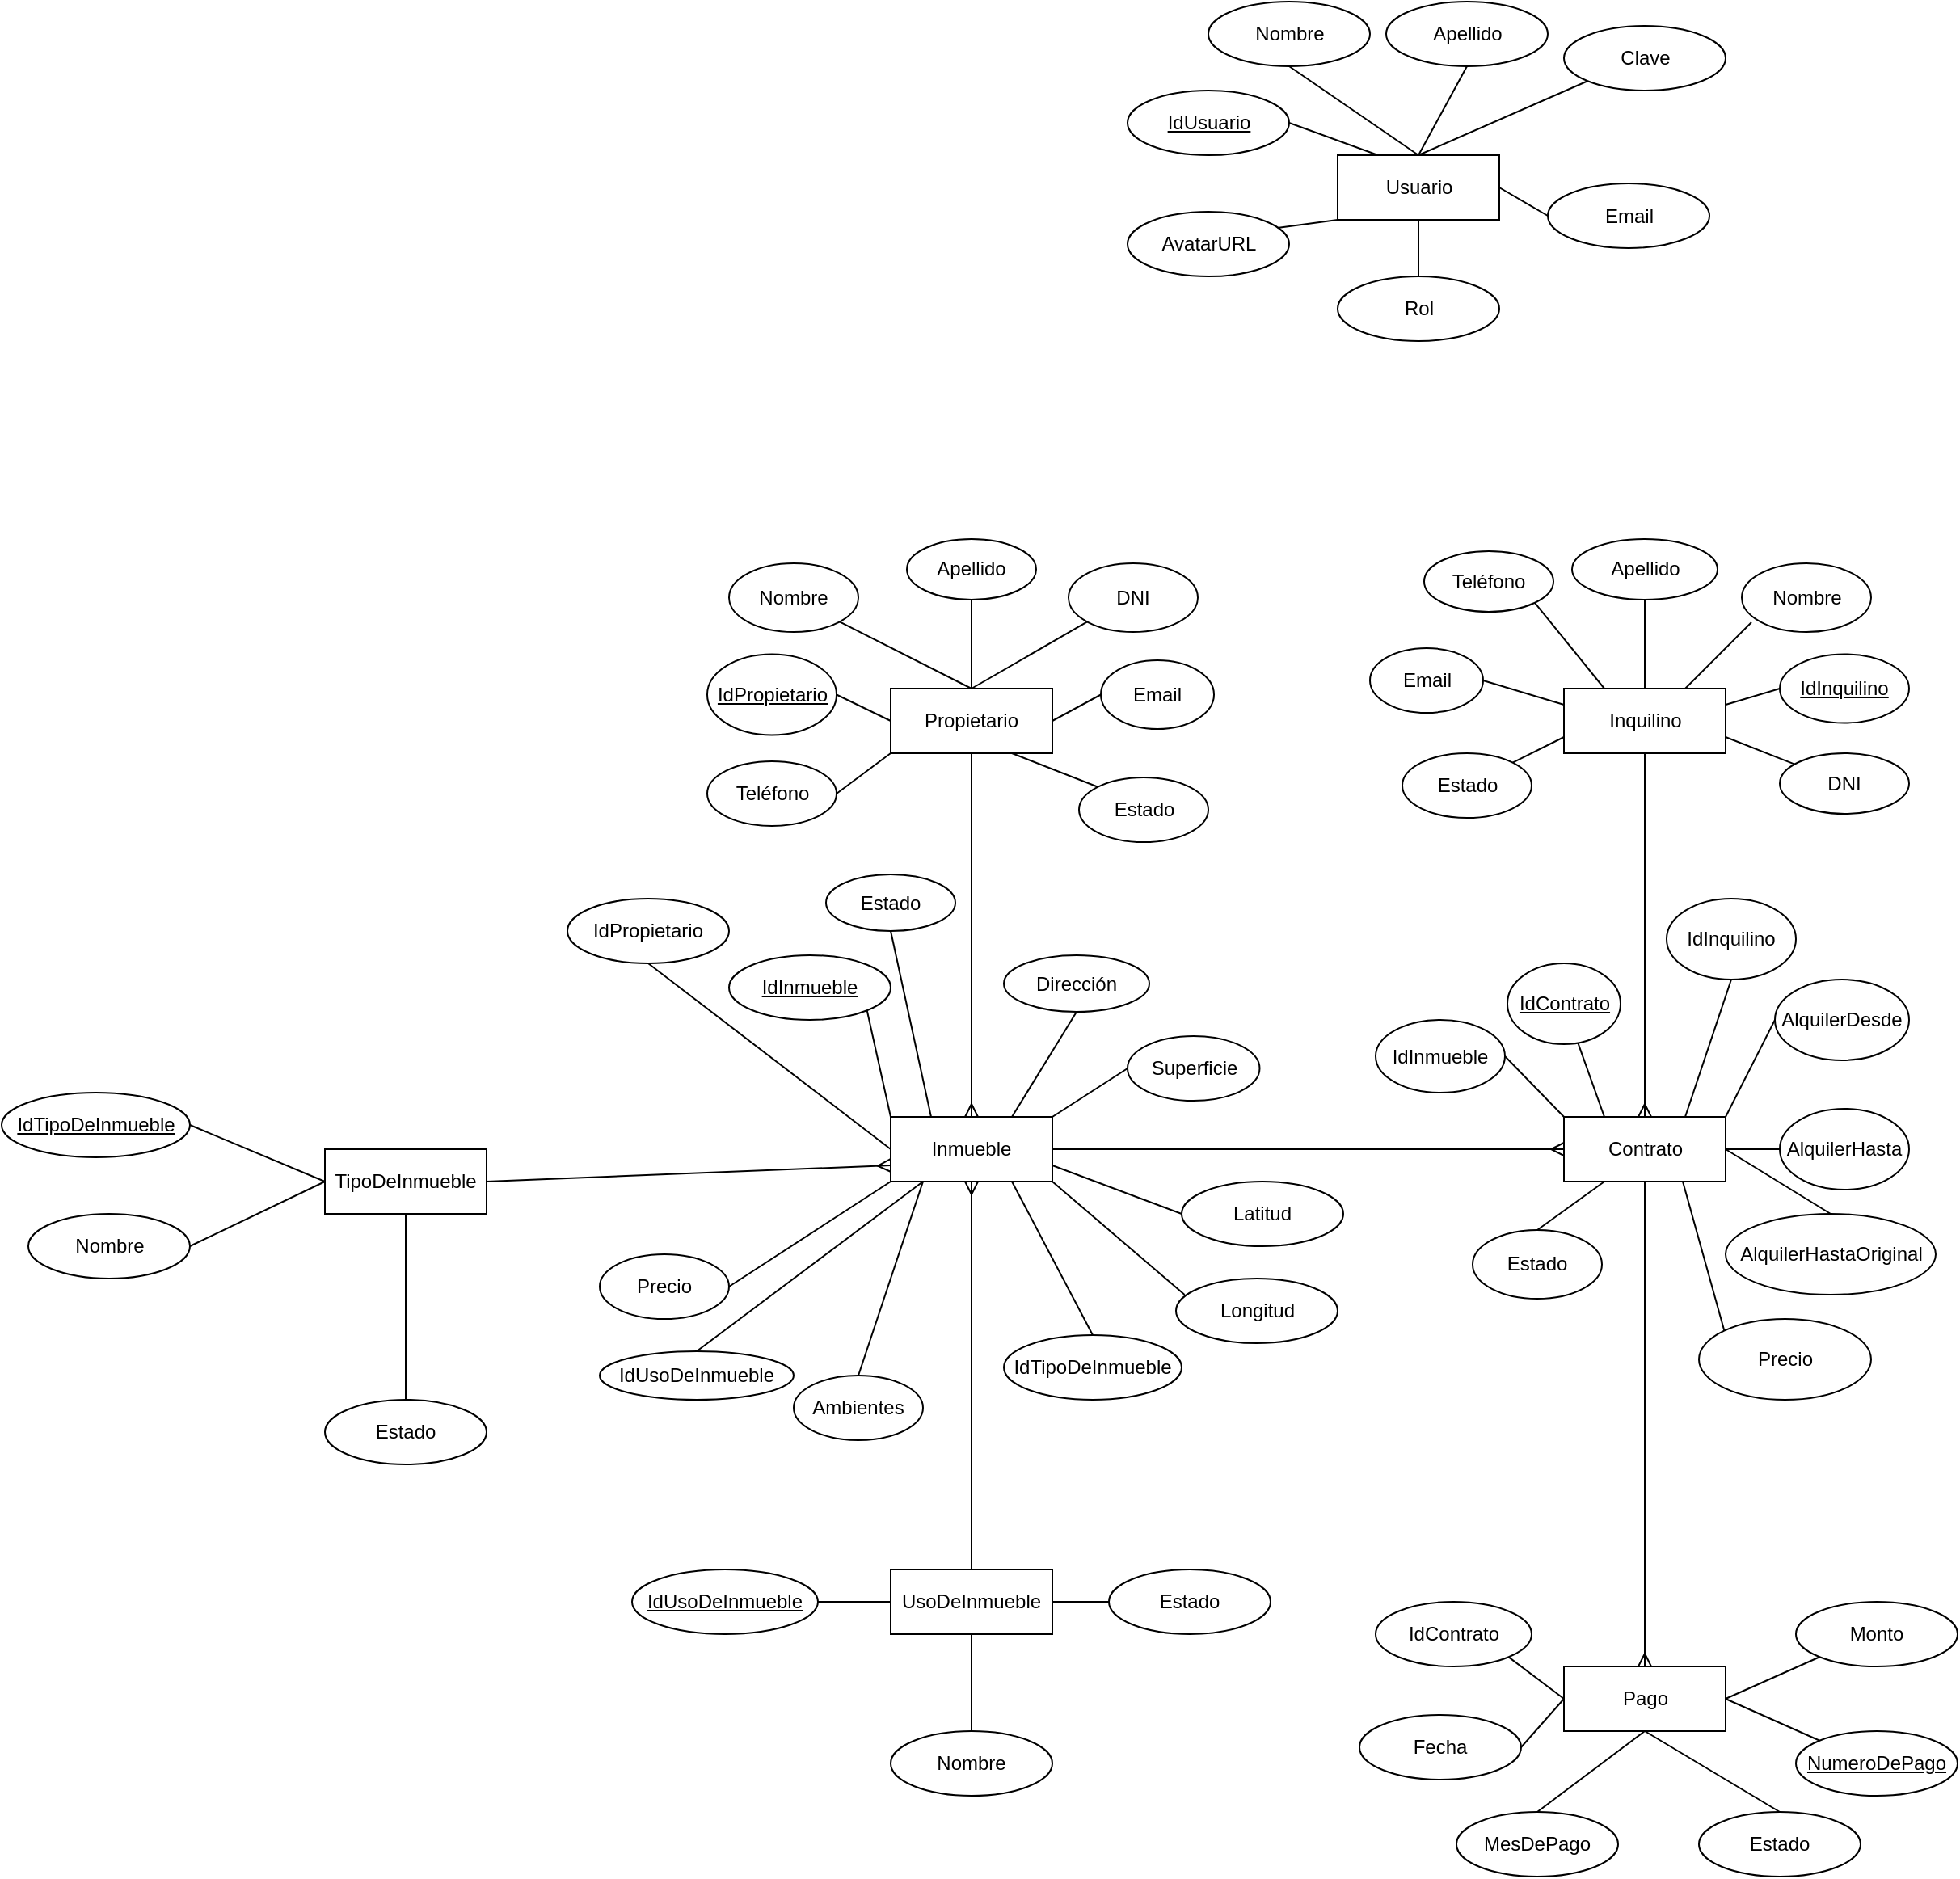 <mxfile version="24.2.5" type="device">
  <diagram id="YgVnMSaVj-Hb22OA9f_Y" name="Página-1">
    <mxGraphModel dx="1444" dy="674" grid="1" gridSize="10" guides="1" tooltips="1" connect="1" arrows="1" fold="1" page="1" pageScale="1" pageWidth="827" pageHeight="1169" math="0" shadow="0">
      <root>
        <mxCell id="0" />
        <mxCell id="1" parent="0" />
        <mxCell id="69" style="edgeStyle=none;html=1;endArrow=ERmany;endFill=0;" parent="1" source="2" edge="1">
          <mxGeometry relative="1" as="geometry">
            <mxPoint x="200" y="690" as="targetPoint" />
          </mxGeometry>
        </mxCell>
        <mxCell id="2" value="Propietario" style="whiteSpace=wrap;html=1;align=center;" parent="1" vertex="1">
          <mxGeometry x="150" y="425" width="100" height="40" as="geometry" />
        </mxCell>
        <mxCell id="4" value="Nombre" style="ellipse;whiteSpace=wrap;html=1;align=center;fontStyle=0;" parent="1" vertex="1">
          <mxGeometry x="50" y="347.5" width="80" height="42.5" as="geometry" />
        </mxCell>
        <mxCell id="5" value="Apellido" style="ellipse;whiteSpace=wrap;html=1;align=center;fontStyle=0;" parent="1" vertex="1">
          <mxGeometry x="160" y="332.5" width="80" height="37.5" as="geometry" />
        </mxCell>
        <mxCell id="7" value="Teléfono" style="ellipse;whiteSpace=wrap;html=1;align=center;fontStyle=0;" parent="1" vertex="1">
          <mxGeometry x="36.5" y="470" width="80" height="40" as="geometry" />
        </mxCell>
        <mxCell id="8" value="DNI" style="ellipse;whiteSpace=wrap;html=1;align=center;fontStyle=0;" parent="1" vertex="1">
          <mxGeometry x="260" y="347.5" width="80" height="42.5" as="geometry" />
        </mxCell>
        <mxCell id="9" value="IdPropietario" style="ellipse;whiteSpace=wrap;html=1;align=center;fontStyle=4;" parent="1" vertex="1">
          <mxGeometry x="36.5" y="403.75" width="80" height="50" as="geometry" />
        </mxCell>
        <mxCell id="11" value="" style="endArrow=none;html=1;rounded=0;exitX=0.5;exitY=0;exitDx=0;exitDy=0;entryX=0.5;entryY=1;entryDx=0;entryDy=0;" parent="1" source="2" target="5" edge="1">
          <mxGeometry relative="1" as="geometry">
            <mxPoint x="330" y="350" as="sourcePoint" />
            <mxPoint x="490" y="350" as="targetPoint" />
          </mxGeometry>
        </mxCell>
        <mxCell id="12" value="" style="endArrow=none;html=1;rounded=0;entryX=1;entryY=1;entryDx=0;entryDy=0;exitX=0.5;exitY=0;exitDx=0;exitDy=0;" parent="1" source="2" target="4" edge="1">
          <mxGeometry relative="1" as="geometry">
            <mxPoint x="190" y="420" as="sourcePoint" />
            <mxPoint x="240" y="380" as="targetPoint" />
          </mxGeometry>
        </mxCell>
        <mxCell id="13" value="" style="endArrow=none;html=1;rounded=0;exitX=0;exitY=0.5;exitDx=0;exitDy=0;entryX=1;entryY=0.5;entryDx=0;entryDy=0;" parent="1" source="2" target="9" edge="1">
          <mxGeometry relative="1" as="geometry">
            <mxPoint x="220" y="445" as="sourcePoint" />
            <mxPoint x="250" y="390" as="targetPoint" />
          </mxGeometry>
        </mxCell>
        <mxCell id="14" value="" style="endArrow=none;html=1;rounded=0;exitX=0;exitY=1;exitDx=0;exitDy=0;entryX=1;entryY=0.5;entryDx=0;entryDy=0;" parent="1" source="2" target="7" edge="1">
          <mxGeometry relative="1" as="geometry">
            <mxPoint x="230" y="455" as="sourcePoint" />
            <mxPoint x="260" y="400" as="targetPoint" />
          </mxGeometry>
        </mxCell>
        <mxCell id="15" value="" style="endArrow=none;html=1;rounded=0;exitX=1;exitY=0.5;exitDx=0;exitDy=0;entryX=0;entryY=0.5;entryDx=0;entryDy=0;" parent="1" source="2" target="52" edge="1">
          <mxGeometry relative="1" as="geometry">
            <mxPoint x="240" y="465" as="sourcePoint" />
            <mxPoint x="270" y="410" as="targetPoint" />
          </mxGeometry>
        </mxCell>
        <mxCell id="16" value="Inquilino" style="whiteSpace=wrap;html=1;align=center;" parent="1" vertex="1">
          <mxGeometry x="566.5" y="425" width="100" height="40" as="geometry" />
        </mxCell>
        <mxCell id="17" value="Nombre" style="ellipse;whiteSpace=wrap;html=1;align=center;fontStyle=0;" parent="1" vertex="1">
          <mxGeometry x="676.5" y="347.5" width="80" height="42.5" as="geometry" />
        </mxCell>
        <mxCell id="18" value="Apellido" style="ellipse;whiteSpace=wrap;html=1;align=center;fontStyle=0;" parent="1" vertex="1">
          <mxGeometry x="571.5" y="332.5" width="90" height="37.5" as="geometry" />
        </mxCell>
        <mxCell id="19" value="Teléfono" style="ellipse;whiteSpace=wrap;html=1;align=center;fontStyle=0;" parent="1" vertex="1">
          <mxGeometry x="480" y="340" width="80" height="37.5" as="geometry" />
        </mxCell>
        <mxCell id="20" value="DNI" style="ellipse;whiteSpace=wrap;html=1;align=center;fontStyle=0;" parent="1" vertex="1">
          <mxGeometry x="700" y="465" width="80" height="37.5" as="geometry" />
        </mxCell>
        <mxCell id="21" value="IdInquilino" style="ellipse;whiteSpace=wrap;html=1;align=center;fontStyle=4;" parent="1" vertex="1">
          <mxGeometry x="700" y="403.75" width="80" height="42.5" as="geometry" />
        </mxCell>
        <mxCell id="22" value="" style="endArrow=none;html=1;rounded=0;exitX=0.5;exitY=0;exitDx=0;exitDy=0;entryX=0.5;entryY=1;entryDx=0;entryDy=0;" parent="1" source="16" target="18" edge="1">
          <mxGeometry relative="1" as="geometry">
            <mxPoint x="720" y="352.5" as="sourcePoint" />
            <mxPoint x="880" y="352.5" as="targetPoint" />
          </mxGeometry>
        </mxCell>
        <mxCell id="23" value="" style="endArrow=none;html=1;rounded=0;entryX=0.075;entryY=0.859;entryDx=0;entryDy=0;exitX=0.75;exitY=0;exitDx=0;exitDy=0;entryPerimeter=0;" parent="1" source="16" target="17" edge="1">
          <mxGeometry relative="1" as="geometry">
            <mxPoint x="580" y="422.5" as="sourcePoint" />
            <mxPoint x="630" y="382.5" as="targetPoint" />
          </mxGeometry>
        </mxCell>
        <mxCell id="24" value="" style="endArrow=none;html=1;rounded=0;exitX=1;exitY=0.25;exitDx=0;exitDy=0;entryX=0;entryY=0.5;entryDx=0;entryDy=0;" parent="1" source="16" target="21" edge="1">
          <mxGeometry relative="1" as="geometry">
            <mxPoint x="610" y="447.5" as="sourcePoint" />
            <mxPoint x="640" y="392.5" as="targetPoint" />
          </mxGeometry>
        </mxCell>
        <mxCell id="25" value="" style="endArrow=none;html=1;rounded=0;exitX=0.25;exitY=0;exitDx=0;exitDy=0;entryX=1;entryY=1;entryDx=0;entryDy=0;" parent="1" source="16" target="19" edge="1">
          <mxGeometry relative="1" as="geometry">
            <mxPoint x="620" y="457.5" as="sourcePoint" />
            <mxPoint x="650" y="402.5" as="targetPoint" />
          </mxGeometry>
        </mxCell>
        <mxCell id="26" value="" style="endArrow=none;html=1;rounded=0;exitX=1;exitY=0.75;exitDx=0;exitDy=0;" parent="1" source="16" target="20" edge="1">
          <mxGeometry relative="1" as="geometry">
            <mxPoint x="630" y="467.5" as="sourcePoint" />
            <mxPoint x="660" y="412.5" as="targetPoint" />
          </mxGeometry>
        </mxCell>
        <mxCell id="27" value="Inmueble" style="whiteSpace=wrap;html=1;align=center;" parent="1" vertex="1">
          <mxGeometry x="150" y="690" width="100" height="40" as="geometry" />
        </mxCell>
        <mxCell id="28" value="IdPropietario" style="ellipse;whiteSpace=wrap;html=1;align=center;" parent="1" vertex="1">
          <mxGeometry x="-50" y="555" width="100" height="40" as="geometry" />
        </mxCell>
        <mxCell id="29" value="IdInmueble" style="ellipse;whiteSpace=wrap;html=1;align=center;fontStyle=4;" parent="1" vertex="1">
          <mxGeometry x="50" y="590" width="100" height="40" as="geometry" />
        </mxCell>
        <mxCell id="30" value="Precio" style="ellipse;whiteSpace=wrap;html=1;align=center;" parent="1" vertex="1">
          <mxGeometry x="-30" y="775" width="80" height="40" as="geometry" />
        </mxCell>
        <mxCell id="31" value="IdUsoDeInmueble" style="ellipse;whiteSpace=wrap;html=1;align=center;" parent="1" vertex="1">
          <mxGeometry x="-30" y="835" width="120" height="30" as="geometry" />
        </mxCell>
        <mxCell id="32" value="IdTipoDeInmueble" style="ellipse;whiteSpace=wrap;html=1;align=center;" parent="1" vertex="1">
          <mxGeometry x="220" y="825" width="110" height="40" as="geometry" />
        </mxCell>
        <mxCell id="33" value="Ambientes" style="ellipse;whiteSpace=wrap;html=1;align=center;" parent="1" vertex="1">
          <mxGeometry x="90" y="850" width="80" height="40" as="geometry" />
        </mxCell>
        <mxCell id="34" value="Longitud" style="ellipse;whiteSpace=wrap;html=1;align=center;" parent="1" vertex="1">
          <mxGeometry x="326.5" y="790" width="100" height="40" as="geometry" />
        </mxCell>
        <mxCell id="35" value="Dirección" style="ellipse;whiteSpace=wrap;html=1;align=center;" parent="1" vertex="1">
          <mxGeometry x="220" y="590" width="90" height="35" as="geometry" />
        </mxCell>
        <mxCell id="36" value="Latitud" style="ellipse;whiteSpace=wrap;html=1;align=center;" parent="1" vertex="1">
          <mxGeometry x="330" y="730" width="100" height="40" as="geometry" />
        </mxCell>
        <mxCell id="37" value="Estado" style="ellipse;whiteSpace=wrap;html=1;align=center;" parent="1" vertex="1">
          <mxGeometry x="110" y="540" width="80" height="35" as="geometry" />
        </mxCell>
        <mxCell id="40" value="" style="endArrow=none;html=1;rounded=0;exitX=0.5;exitY=1;exitDx=0;exitDy=0;entryX=0.25;entryY=0;entryDx=0;entryDy=0;" parent="1" source="37" target="27" edge="1">
          <mxGeometry relative="1" as="geometry">
            <mxPoint x="280" y="780" as="sourcePoint" />
            <mxPoint x="170" y="670" as="targetPoint" />
          </mxGeometry>
        </mxCell>
        <mxCell id="41" value="" style="endArrow=none;html=1;rounded=0;exitX=1;exitY=0.75;exitDx=0;exitDy=0;entryX=0;entryY=0.5;entryDx=0;entryDy=0;" parent="1" source="27" target="36" edge="1">
          <mxGeometry relative="1" as="geometry">
            <mxPoint x="210" y="840.0" as="sourcePoint" />
            <mxPoint x="210" y="740" as="targetPoint" />
          </mxGeometry>
        </mxCell>
        <mxCell id="42" value="" style="endArrow=none;html=1;rounded=0;exitX=0.5;exitY=0;exitDx=0;exitDy=0;entryX=0.75;entryY=1;entryDx=0;entryDy=0;" parent="1" source="32" target="27" edge="1">
          <mxGeometry relative="1" as="geometry">
            <mxPoint x="220" y="850.0" as="sourcePoint" />
            <mxPoint x="220" y="750" as="targetPoint" />
          </mxGeometry>
        </mxCell>
        <mxCell id="43" value="" style="endArrow=none;html=1;rounded=0;exitX=0.053;exitY=0.251;exitDx=0;exitDy=0;entryX=1;entryY=1;entryDx=0;entryDy=0;exitPerimeter=0;" parent="1" source="34" target="27" edge="1">
          <mxGeometry relative="1" as="geometry">
            <mxPoint x="230" y="860.0" as="sourcePoint" />
            <mxPoint x="230" y="760" as="targetPoint" />
          </mxGeometry>
        </mxCell>
        <mxCell id="44" value="" style="endArrow=none;html=1;rounded=0;exitX=0.5;exitY=0;exitDx=0;exitDy=0;entryX=0.2;entryY=1;entryDx=0;entryDy=0;entryPerimeter=0;" parent="1" source="33" target="27" edge="1">
          <mxGeometry relative="1" as="geometry">
            <mxPoint x="420" y="975.0" as="sourcePoint" />
            <mxPoint x="355" y="835" as="targetPoint" />
          </mxGeometry>
        </mxCell>
        <mxCell id="45" value="" style="endArrow=none;html=1;rounded=0;exitX=0.5;exitY=0;exitDx=0;exitDy=0;entryX=0.2;entryY=1;entryDx=0;entryDy=0;entryPerimeter=0;" parent="1" source="31" target="27" edge="1">
          <mxGeometry relative="1" as="geometry">
            <mxPoint x="430" y="985.0" as="sourcePoint" />
            <mxPoint x="330" y="835" as="targetPoint" />
          </mxGeometry>
        </mxCell>
        <mxCell id="46" value="" style="endArrow=none;html=1;rounded=0;exitX=1;exitY=0.5;exitDx=0;exitDy=0;entryX=0;entryY=1;entryDx=0;entryDy=0;" parent="1" source="30" target="27" edge="1">
          <mxGeometry relative="1" as="geometry">
            <mxPoint x="260" y="890.0" as="sourcePoint" />
            <mxPoint x="260" y="790" as="targetPoint" />
          </mxGeometry>
        </mxCell>
        <mxCell id="47" value="" style="endArrow=none;html=1;rounded=0;exitX=0;exitY=0.5;exitDx=0;exitDy=0;entryX=0.5;entryY=1;entryDx=0;entryDy=0;" parent="1" source="27" target="28" edge="1">
          <mxGeometry relative="1" as="geometry">
            <mxPoint x="270" y="900.0" as="sourcePoint" />
            <mxPoint x="270" y="800" as="targetPoint" />
          </mxGeometry>
        </mxCell>
        <mxCell id="48" value="" style="endArrow=none;html=1;rounded=0;exitX=0;exitY=0;exitDx=0;exitDy=0;entryX=1;entryY=1;entryDx=0;entryDy=0;" parent="1" source="27" target="29" edge="1">
          <mxGeometry relative="1" as="geometry">
            <mxPoint x="160" y="720" as="sourcePoint" />
            <mxPoint x="110.0" y="700" as="targetPoint" />
          </mxGeometry>
        </mxCell>
        <mxCell id="49" value="" style="endArrow=none;html=1;rounded=0;entryX=0.5;entryY=1;entryDx=0;entryDy=0;exitX=0.75;exitY=0;exitDx=0;exitDy=0;" parent="1" source="27" target="35" edge="1">
          <mxGeometry relative="1" as="geometry">
            <mxPoint x="200" y="690" as="sourcePoint" />
            <mxPoint x="110.0" y="630" as="targetPoint" />
          </mxGeometry>
        </mxCell>
        <mxCell id="51" value="Email" style="ellipse;whiteSpace=wrap;html=1;align=center;fontStyle=0;" parent="1" vertex="1">
          <mxGeometry x="446.5" y="400" width="70" height="40" as="geometry" />
        </mxCell>
        <mxCell id="52" value="Email" style="ellipse;whiteSpace=wrap;html=1;align=center;fontStyle=0;" parent="1" vertex="1">
          <mxGeometry x="280" y="407.5" width="70" height="42.5" as="geometry" />
        </mxCell>
        <mxCell id="53" value="" style="endArrow=none;html=1;rounded=0;exitX=0.5;exitY=0;exitDx=0;exitDy=0;entryX=0;entryY=1;entryDx=0;entryDy=0;" parent="1" source="2" target="8" edge="1">
          <mxGeometry relative="1" as="geometry">
            <mxPoint x="260" y="435" as="sourcePoint" />
            <mxPoint x="324.577" y="392.222" as="targetPoint" />
          </mxGeometry>
        </mxCell>
        <mxCell id="54" value="" style="endArrow=none;html=1;rounded=0;exitX=1;exitY=0.5;exitDx=0;exitDy=0;entryX=0;entryY=0.25;entryDx=0;entryDy=0;" parent="1" source="51" target="16" edge="1">
          <mxGeometry relative="1" as="geometry">
            <mxPoint x="270" y="445" as="sourcePoint" />
            <mxPoint x="334.577" y="402.222" as="targetPoint" />
          </mxGeometry>
        </mxCell>
        <mxCell id="55" value="Contrato" style="whiteSpace=wrap;html=1;align=center;" parent="1" vertex="1">
          <mxGeometry x="566.5" y="690" width="100" height="40" as="geometry" />
        </mxCell>
        <mxCell id="56" value="IdInquilino" style="ellipse;whiteSpace=wrap;html=1;align=center;fontStyle=0;" parent="1" vertex="1">
          <mxGeometry x="630" y="555" width="80" height="50" as="geometry" />
        </mxCell>
        <mxCell id="57" value="AlquilerDesde" style="ellipse;whiteSpace=wrap;html=1;align=center;fontStyle=0;" parent="1" vertex="1">
          <mxGeometry x="697" y="605" width="83" height="50" as="geometry" />
        </mxCell>
        <mxCell id="58" value="IdInmueble" style="ellipse;whiteSpace=wrap;html=1;align=center;fontStyle=0;" parent="1" vertex="1">
          <mxGeometry x="450" y="630" width="80" height="45" as="geometry" />
        </mxCell>
        <mxCell id="60" value="IdContrato" style="ellipse;whiteSpace=wrap;html=1;align=center;fontStyle=4;" parent="1" vertex="1">
          <mxGeometry x="531.5" y="595" width="70" height="50" as="geometry" />
        </mxCell>
        <mxCell id="61" value="" style="endArrow=none;html=1;rounded=0;exitX=1;exitY=0;exitDx=0;exitDy=0;entryX=0;entryY=0.5;entryDx=0;entryDy=0;" parent="1" source="55" target="57" edge="1">
          <mxGeometry relative="1" as="geometry">
            <mxPoint x="760" y="645" as="sourcePoint" />
            <mxPoint x="920" y="645" as="targetPoint" />
          </mxGeometry>
        </mxCell>
        <mxCell id="62" value="" style="endArrow=none;html=1;rounded=0;entryX=0.5;entryY=1;entryDx=0;entryDy=0;exitX=0.75;exitY=0;exitDx=0;exitDy=0;" parent="1" source="55" target="56" edge="1">
          <mxGeometry relative="1" as="geometry">
            <mxPoint x="620" y="715" as="sourcePoint" />
            <mxPoint x="670" y="675" as="targetPoint" />
          </mxGeometry>
        </mxCell>
        <mxCell id="63" value="" style="endArrow=none;html=1;rounded=0;exitX=0.25;exitY=0;exitDx=0;exitDy=0;" parent="1" source="55" target="60" edge="1">
          <mxGeometry relative="1" as="geometry">
            <mxPoint x="650" y="740" as="sourcePoint" />
            <mxPoint x="680" y="685" as="targetPoint" />
          </mxGeometry>
        </mxCell>
        <mxCell id="64" value="" style="endArrow=none;html=1;rounded=0;exitX=0;exitY=0;exitDx=0;exitDy=0;entryX=1;entryY=0.5;entryDx=0;entryDy=0;" parent="1" source="55" target="58" edge="1">
          <mxGeometry relative="1" as="geometry">
            <mxPoint x="660" y="750" as="sourcePoint" />
            <mxPoint x="530" y="680" as="targetPoint" />
          </mxGeometry>
        </mxCell>
        <mxCell id="65" value="" style="endArrow=none;html=1;rounded=0;exitX=1;exitY=0.5;exitDx=0;exitDy=0;entryX=0;entryY=0.5;entryDx=0;entryDy=0;" parent="1" source="55" target="66" edge="1">
          <mxGeometry relative="1" as="geometry">
            <mxPoint x="670" y="760" as="sourcePoint" />
            <mxPoint x="700" y="705" as="targetPoint" />
          </mxGeometry>
        </mxCell>
        <mxCell id="66" value="AlquilerHasta" style="ellipse;whiteSpace=wrap;html=1;align=center;fontStyle=0;" parent="1" vertex="1">
          <mxGeometry x="700" y="685" width="80" height="50" as="geometry" />
        </mxCell>
        <mxCell id="70" style="edgeStyle=none;html=1;endArrow=ERmany;endFill=0;exitX=1;exitY=0.5;exitDx=0;exitDy=0;entryX=0;entryY=0.5;entryDx=0;entryDy=0;" parent="1" source="27" target="55" edge="1">
          <mxGeometry relative="1" as="geometry">
            <mxPoint x="210" y="700" as="targetPoint" />
            <mxPoint x="210" y="475" as="sourcePoint" />
          </mxGeometry>
        </mxCell>
        <mxCell id="71" style="edgeStyle=none;html=1;endArrow=ERmany;endFill=0;exitX=0.5;exitY=1;exitDx=0;exitDy=0;" parent="1" source="16" target="55" edge="1">
          <mxGeometry relative="1" as="geometry">
            <mxPoint x="560" y="750" as="targetPoint" />
            <mxPoint x="260" y="720" as="sourcePoint" />
          </mxGeometry>
        </mxCell>
        <mxCell id="72" value="Pago" style="whiteSpace=wrap;html=1;align=center;" parent="1" vertex="1">
          <mxGeometry x="566.5" y="1030" width="100" height="40" as="geometry" />
        </mxCell>
        <mxCell id="73" value="Fecha" style="ellipse;whiteSpace=wrap;html=1;align=center;fontStyle=0;" parent="1" vertex="1">
          <mxGeometry x="440" y="1060" width="100" height="40" as="geometry" />
        </mxCell>
        <mxCell id="75" value="IdContrato" style="ellipse;whiteSpace=wrap;html=1;align=center;fontStyle=0;" parent="1" vertex="1">
          <mxGeometry x="450" y="990" width="96.5" height="40" as="geometry" />
        </mxCell>
        <mxCell id="76" value="Monto" style="ellipse;whiteSpace=wrap;html=1;align=center;fontStyle=0;" parent="1" vertex="1">
          <mxGeometry x="710" y="990" width="100" height="40" as="geometry" />
        </mxCell>
        <mxCell id="79" value="" style="endArrow=none;html=1;rounded=0;entryX=1;entryY=0.5;entryDx=0;entryDy=0;exitX=0;exitY=0.5;exitDx=0;exitDy=0;" parent="1" source="72" target="73" edge="1">
          <mxGeometry relative="1" as="geometry">
            <mxPoint x="580" y="1065" as="sourcePoint" />
            <mxPoint x="696.5" y="990" as="targetPoint" />
          </mxGeometry>
        </mxCell>
        <mxCell id="81" value="" style="endArrow=none;html=1;rounded=0;exitX=0;exitY=0.5;exitDx=0;exitDy=0;entryX=1;entryY=1;entryDx=0;entryDy=0;" parent="1" source="72" target="75" edge="1">
          <mxGeometry relative="1" as="geometry">
            <mxPoint x="686.5" y="1065" as="sourcePoint" />
            <mxPoint x="716.5" y="1010" as="targetPoint" />
          </mxGeometry>
        </mxCell>
        <mxCell id="82" value="" style="endArrow=none;html=1;rounded=0;exitX=1;exitY=0.5;exitDx=0;exitDy=0;entryX=0;entryY=0;entryDx=0;entryDy=0;" parent="1" source="72" target="83" edge="1">
          <mxGeometry relative="1" as="geometry">
            <mxPoint x="696.5" y="1075" as="sourcePoint" />
            <mxPoint x="726.5" y="1020" as="targetPoint" />
          </mxGeometry>
        </mxCell>
        <mxCell id="83" value="&lt;u&gt;NumeroDePago&lt;/u&gt;" style="ellipse;whiteSpace=wrap;html=1;align=center;fontStyle=0;" parent="1" vertex="1">
          <mxGeometry x="710" y="1070" width="100" height="40" as="geometry" />
        </mxCell>
        <mxCell id="84" value="" style="endArrow=none;html=1;rounded=0;exitX=1;exitY=0.5;exitDx=0;exitDy=0;entryX=0;entryY=1;entryDx=0;entryDy=0;" parent="1" source="72" target="76" edge="1">
          <mxGeometry relative="1" as="geometry">
            <mxPoint x="716.5" y="1045" as="sourcePoint" />
            <mxPoint x="781.077" y="1002.222" as="targetPoint" />
          </mxGeometry>
        </mxCell>
        <mxCell id="87" value="Usuario" style="whiteSpace=wrap;html=1;align=center;" parent="1" vertex="1">
          <mxGeometry x="426.5" y="95" width="100" height="40" as="geometry" />
        </mxCell>
        <mxCell id="88" value="Nombre" style="ellipse;whiteSpace=wrap;html=1;align=center;fontStyle=0;" parent="1" vertex="1">
          <mxGeometry x="346.5" width="100" height="40" as="geometry" />
        </mxCell>
        <mxCell id="89" value="Apellido" style="ellipse;whiteSpace=wrap;html=1;align=center;fontStyle=0;" parent="1" vertex="1">
          <mxGeometry x="456.5" width="100" height="40" as="geometry" />
        </mxCell>
        <mxCell id="90" value="AvatarURL" style="ellipse;whiteSpace=wrap;html=1;align=center;fontStyle=0;" parent="1" vertex="1">
          <mxGeometry x="296.5" y="130" width="100" height="40" as="geometry" />
        </mxCell>
        <mxCell id="91" value="Clave" style="ellipse;whiteSpace=wrap;html=1;align=center;fontStyle=0;" parent="1" vertex="1">
          <mxGeometry x="566.5" y="15" width="100" height="40" as="geometry" />
        </mxCell>
        <mxCell id="92" value="IdUsuario" style="ellipse;whiteSpace=wrap;html=1;align=center;fontStyle=4;" parent="1" vertex="1">
          <mxGeometry x="296.5" y="55" width="100" height="40" as="geometry" />
        </mxCell>
        <mxCell id="93" value="" style="endArrow=none;html=1;rounded=0;exitX=0.5;exitY=0;exitDx=0;exitDy=0;entryX=0.5;entryY=1;entryDx=0;entryDy=0;" parent="1" source="87" target="89" edge="1">
          <mxGeometry relative="1" as="geometry">
            <mxPoint x="606.5" y="20" as="sourcePoint" />
            <mxPoint x="766.5" y="20" as="targetPoint" />
          </mxGeometry>
        </mxCell>
        <mxCell id="94" value="" style="endArrow=none;html=1;rounded=0;entryX=0.5;entryY=1;entryDx=0;entryDy=0;exitX=0.5;exitY=0;exitDx=0;exitDy=0;" parent="1" source="87" target="88" edge="1">
          <mxGeometry relative="1" as="geometry">
            <mxPoint x="466.5" y="90" as="sourcePoint" />
            <mxPoint x="516.5" y="50" as="targetPoint" />
          </mxGeometry>
        </mxCell>
        <mxCell id="95" value="" style="endArrow=none;html=1;rounded=0;exitX=0.25;exitY=0;exitDx=0;exitDy=0;entryX=1;entryY=0.5;entryDx=0;entryDy=0;" parent="1" source="87" target="92" edge="1">
          <mxGeometry relative="1" as="geometry">
            <mxPoint x="496.5" y="115" as="sourcePoint" />
            <mxPoint x="526.5" y="60" as="targetPoint" />
          </mxGeometry>
        </mxCell>
        <mxCell id="96" value="" style="endArrow=none;html=1;rounded=0;exitX=0;exitY=1;exitDx=0;exitDy=0;entryX=0.928;entryY=0.251;entryDx=0;entryDy=0;entryPerimeter=0;" parent="1" source="87" target="90" edge="1">
          <mxGeometry relative="1" as="geometry">
            <mxPoint x="506.5" y="125" as="sourcePoint" />
            <mxPoint x="536.5" y="70" as="targetPoint" />
          </mxGeometry>
        </mxCell>
        <mxCell id="97" value="" style="endArrow=none;html=1;rounded=0;exitX=1;exitY=0.5;exitDx=0;exitDy=0;entryX=0;entryY=0.5;entryDx=0;entryDy=0;" parent="1" source="87" target="98" edge="1">
          <mxGeometry relative="1" as="geometry">
            <mxPoint x="516.5" y="135" as="sourcePoint" />
            <mxPoint x="546.5" y="80" as="targetPoint" />
          </mxGeometry>
        </mxCell>
        <mxCell id="98" value="Email" style="ellipse;whiteSpace=wrap;html=1;align=center;fontStyle=0;" parent="1" vertex="1">
          <mxGeometry x="556.5" y="112.5" width="100" height="40" as="geometry" />
        </mxCell>
        <mxCell id="99" value="" style="endArrow=none;html=1;rounded=0;exitX=0.5;exitY=0;exitDx=0;exitDy=0;entryX=0;entryY=1;entryDx=0;entryDy=0;" parent="1" source="87" target="91" edge="1">
          <mxGeometry relative="1" as="geometry">
            <mxPoint x="536.5" y="105" as="sourcePoint" />
            <mxPoint x="601.077" y="62.222" as="targetPoint" />
          </mxGeometry>
        </mxCell>
        <mxCell id="100" value="Rol" style="ellipse;whiteSpace=wrap;html=1;align=center;fontStyle=0;" parent="1" vertex="1">
          <mxGeometry x="426.5" y="170" width="100" height="40" as="geometry" />
        </mxCell>
        <mxCell id="101" value="" style="endArrow=none;html=1;rounded=0;exitX=0.5;exitY=1;exitDx=0;exitDy=0;entryX=0.5;entryY=0;entryDx=0;entryDy=0;" parent="1" source="87" target="100" edge="1">
          <mxGeometry relative="1" as="geometry">
            <mxPoint x="436.5" y="145" as="sourcePoint" />
            <mxPoint x="399.3" y="150.04" as="targetPoint" />
          </mxGeometry>
        </mxCell>
        <mxCell id="102" style="edgeStyle=none;html=1;endArrow=ERmany;endFill=0;exitX=0.5;exitY=1;exitDx=0;exitDy=0;entryX=0.5;entryY=0;entryDx=0;entryDy=0;" parent="1" source="55" target="72" edge="1">
          <mxGeometry relative="1" as="geometry">
            <mxPoint x="560" y="750" as="targetPoint" />
            <mxPoint x="260" y="720" as="sourcePoint" />
          </mxGeometry>
        </mxCell>
        <mxCell id="FZohxdpGsM8b6kRhOget-102" value="" style="endArrow=none;html=1;rounded=0;exitX=1;exitY=0.5;exitDx=0;exitDy=0;entryX=0;entryY=0;entryDx=0;entryDy=0;" parent="1" target="FZohxdpGsM8b6kRhOget-103" edge="1">
          <mxGeometry relative="1" as="geometry">
            <mxPoint x="640" y="730" as="sourcePoint" />
            <mxPoint x="673" y="725" as="targetPoint" />
          </mxGeometry>
        </mxCell>
        <mxCell id="FZohxdpGsM8b6kRhOget-103" value="Precio" style="ellipse;whiteSpace=wrap;html=1;align=center;fontStyle=0;" parent="1" vertex="1">
          <mxGeometry x="650" y="815" width="106.5" height="50" as="geometry" />
        </mxCell>
        <mxCell id="FZohxdpGsM8b6kRhOget-104" value="" style="endArrow=none;html=1;rounded=0;exitX=0.75;exitY=1;exitDx=0;exitDy=0;entryX=0;entryY=0;entryDx=0;entryDy=0;" parent="1" source="2" target="FZohxdpGsM8b6kRhOget-105" edge="1">
          <mxGeometry relative="1" as="geometry">
            <mxPoint x="180" y="492.5" as="sourcePoint" />
            <mxPoint x="200" y="457.5" as="targetPoint" />
          </mxGeometry>
        </mxCell>
        <mxCell id="FZohxdpGsM8b6kRhOget-105" value="Estado" style="ellipse;whiteSpace=wrap;html=1;align=center;fontStyle=0;" parent="1" vertex="1">
          <mxGeometry x="266.5" y="480" width="80" height="40" as="geometry" />
        </mxCell>
        <mxCell id="FZohxdpGsM8b6kRhOget-106" value="" style="endArrow=none;html=1;rounded=0;exitX=0;exitY=0.75;exitDx=0;exitDy=0;entryX=1;entryY=0;entryDx=0;entryDy=0;" parent="1" source="16" target="FZohxdpGsM8b6kRhOget-107" edge="1">
          <mxGeometry relative="1" as="geometry">
            <mxPoint x="440" y="482.5" as="sourcePoint" />
            <mxPoint x="415" y="475" as="targetPoint" />
          </mxGeometry>
        </mxCell>
        <mxCell id="FZohxdpGsM8b6kRhOget-107" value="Estado" style="ellipse;whiteSpace=wrap;html=1;align=center;fontStyle=0;" parent="1" vertex="1">
          <mxGeometry x="466.5" y="465" width="80" height="40" as="geometry" />
        </mxCell>
        <mxCell id="FZohxdpGsM8b6kRhOget-108" value="" style="endArrow=none;html=1;rounded=0;exitX=0.25;exitY=1;exitDx=0;exitDy=0;entryX=0.5;entryY=0;entryDx=0;entryDy=0;" parent="1" source="55" target="FZohxdpGsM8b6kRhOget-109" edge="1">
          <mxGeometry relative="1" as="geometry">
            <mxPoint x="475" y="830" as="sourcePoint" />
            <mxPoint x="450" y="822.5" as="targetPoint" />
          </mxGeometry>
        </mxCell>
        <mxCell id="FZohxdpGsM8b6kRhOget-109" value="Estado" style="ellipse;whiteSpace=wrap;html=1;align=center;fontStyle=0;" parent="1" vertex="1">
          <mxGeometry x="510" y="760" width="80" height="42.5" as="geometry" />
        </mxCell>
        <mxCell id="FZohxdpGsM8b6kRhOget-111" value="TipoDeInmueble" style="whiteSpace=wrap;html=1;align=center;" parent="1" vertex="1">
          <mxGeometry x="-200" y="710" width="100" height="40" as="geometry" />
        </mxCell>
        <mxCell id="FZohxdpGsM8b6kRhOget-112" value="Nombre" style="ellipse;whiteSpace=wrap;html=1;align=center;fontStyle=0;" parent="1" vertex="1">
          <mxGeometry x="-383.5" y="750" width="100" height="40" as="geometry" />
        </mxCell>
        <mxCell id="FZohxdpGsM8b6kRhOget-113" value="&lt;u&gt;IdTipoDeInmueble&lt;/u&gt;" style="ellipse;whiteSpace=wrap;html=1;align=center;fontStyle=0;" parent="1" vertex="1">
          <mxGeometry x="-400" y="675" width="116.5" height="40" as="geometry" />
        </mxCell>
        <mxCell id="FZohxdpGsM8b6kRhOget-114" value="Estado" style="ellipse;whiteSpace=wrap;html=1;align=center;fontStyle=0;" parent="1" vertex="1">
          <mxGeometry x="-200" y="865" width="100" height="40" as="geometry" />
        </mxCell>
        <mxCell id="FZohxdpGsM8b6kRhOget-115" value="" style="endArrow=none;html=1;rounded=0;entryX=1;entryY=0.5;entryDx=0;entryDy=0;exitX=0;exitY=0.5;exitDx=0;exitDy=0;" parent="1" source="FZohxdpGsM8b6kRhOget-111" target="FZohxdpGsM8b6kRhOget-112" edge="1">
          <mxGeometry relative="1" as="geometry">
            <mxPoint x="-113.5" y="910" as="sourcePoint" />
            <mxPoint x="3" y="835" as="targetPoint" />
          </mxGeometry>
        </mxCell>
        <mxCell id="FZohxdpGsM8b6kRhOget-116" value="" style="endArrow=none;html=1;rounded=0;exitX=0;exitY=0.5;exitDx=0;exitDy=0;entryX=1;entryY=0.5;entryDx=0;entryDy=0;" parent="1" source="FZohxdpGsM8b6kRhOget-111" target="FZohxdpGsM8b6kRhOget-113" edge="1">
          <mxGeometry relative="1" as="geometry">
            <mxPoint x="-7" y="910" as="sourcePoint" />
            <mxPoint x="23" y="855" as="targetPoint" />
          </mxGeometry>
        </mxCell>
        <mxCell id="FZohxdpGsM8b6kRhOget-119" value="" style="endArrow=none;html=1;rounded=0;exitX=0.5;exitY=1;exitDx=0;exitDy=0;entryX=0.5;entryY=0;entryDx=0;entryDy=0;" parent="1" source="FZohxdpGsM8b6kRhOget-111" target="FZohxdpGsM8b6kRhOget-114" edge="1">
          <mxGeometry relative="1" as="geometry">
            <mxPoint x="23" y="890" as="sourcePoint" />
            <mxPoint x="87.577" y="847.222" as="targetPoint" />
          </mxGeometry>
        </mxCell>
        <mxCell id="FZohxdpGsM8b6kRhOget-121" style="edgeStyle=none;html=1;endArrow=ERmany;endFill=0;entryX=0;entryY=0.75;entryDx=0;entryDy=0;exitX=1;exitY=0.5;exitDx=0;exitDy=0;" parent="1" source="FZohxdpGsM8b6kRhOget-111" target="27" edge="1">
          <mxGeometry relative="1" as="geometry">
            <mxPoint x="199" y="1070" as="targetPoint" />
            <mxPoint x="460" y="960" as="sourcePoint" />
          </mxGeometry>
        </mxCell>
        <mxCell id="FZohxdpGsM8b6kRhOget-122" value="Superficie" style="ellipse;whiteSpace=wrap;html=1;align=center;" parent="1" vertex="1">
          <mxGeometry x="296.5" y="640" width="81.75" height="40" as="geometry" />
        </mxCell>
        <mxCell id="FZohxdpGsM8b6kRhOget-123" value="" style="endArrow=none;html=1;rounded=0;exitX=0;exitY=0.5;exitDx=0;exitDy=0;entryX=1;entryY=0;entryDx=0;entryDy=0;" parent="1" source="FZohxdpGsM8b6kRhOget-122" target="27" edge="1">
          <mxGeometry relative="1" as="geometry">
            <mxPoint x="201.75" y="720.0" as="sourcePoint" />
            <mxPoint x="221.75" y="590" as="targetPoint" />
          </mxGeometry>
        </mxCell>
        <mxCell id="vUvqtAY3L-khQB1PQVPb-102" value="UsoDeInmueb&lt;span style=&quot;background-color: initial;&quot;&gt;le&lt;/span&gt;" style="whiteSpace=wrap;html=1;align=center;" parent="1" vertex="1">
          <mxGeometry x="150" y="970" width="100" height="40" as="geometry" />
        </mxCell>
        <mxCell id="vUvqtAY3L-khQB1PQVPb-103" value="Nombre" style="ellipse;whiteSpace=wrap;html=1;align=center;fontStyle=0;" parent="1" vertex="1">
          <mxGeometry x="150" y="1070" width="100" height="40" as="geometry" />
        </mxCell>
        <mxCell id="vUvqtAY3L-khQB1PQVPb-104" value="&lt;u&gt;IdUsoDeInmueble&lt;/u&gt;" style="ellipse;whiteSpace=wrap;html=1;align=center;fontStyle=0;" parent="1" vertex="1">
          <mxGeometry x="-10" y="970" width="115" height="40" as="geometry" />
        </mxCell>
        <mxCell id="vUvqtAY3L-khQB1PQVPb-105" value="Estado" style="ellipse;whiteSpace=wrap;html=1;align=center;fontStyle=0;" parent="1" vertex="1">
          <mxGeometry x="285" y="970" width="100" height="40" as="geometry" />
        </mxCell>
        <mxCell id="vUvqtAY3L-khQB1PQVPb-106" value="" style="endArrow=none;html=1;rounded=0;entryX=0.5;entryY=0;entryDx=0;entryDy=0;exitX=0.5;exitY=1;exitDx=0;exitDy=0;" parent="1" source="vUvqtAY3L-khQB1PQVPb-102" target="vUvqtAY3L-khQB1PQVPb-103" edge="1">
          <mxGeometry relative="1" as="geometry">
            <mxPoint x="155" y="1000" as="sourcePoint" />
            <mxPoint x="271.5" y="925" as="targetPoint" />
          </mxGeometry>
        </mxCell>
        <mxCell id="vUvqtAY3L-khQB1PQVPb-107" value="" style="endArrow=none;html=1;rounded=0;exitX=0;exitY=0.5;exitDx=0;exitDy=0;entryX=1;entryY=0.5;entryDx=0;entryDy=0;" parent="1" source="vUvqtAY3L-khQB1PQVPb-102" target="vUvqtAY3L-khQB1PQVPb-104" edge="1">
          <mxGeometry relative="1" as="geometry">
            <mxPoint x="261.5" y="1000" as="sourcePoint" />
            <mxPoint x="291.5" y="945" as="targetPoint" />
          </mxGeometry>
        </mxCell>
        <mxCell id="vUvqtAY3L-khQB1PQVPb-108" value="" style="endArrow=none;html=1;rounded=0;exitX=1;exitY=0.5;exitDx=0;exitDy=0;entryX=0;entryY=0.5;entryDx=0;entryDy=0;" parent="1" source="vUvqtAY3L-khQB1PQVPb-102" target="vUvqtAY3L-khQB1PQVPb-105" edge="1">
          <mxGeometry relative="1" as="geometry">
            <mxPoint x="291.5" y="980" as="sourcePoint" />
            <mxPoint x="356.077" y="937.222" as="targetPoint" />
          </mxGeometry>
        </mxCell>
        <mxCell id="vUvqtAY3L-khQB1PQVPb-109" style="edgeStyle=none;html=1;endArrow=ERmany;endFill=0;entryX=0.5;entryY=1;entryDx=0;entryDy=0;exitX=0.5;exitY=0;exitDx=0;exitDy=0;" parent="1" source="vUvqtAY3L-khQB1PQVPb-102" target="27" edge="1">
          <mxGeometry relative="1" as="geometry">
            <mxPoint x="210" y="740" as="targetPoint" />
            <mxPoint x="-70" y="890" as="sourcePoint" />
          </mxGeometry>
        </mxCell>
        <mxCell id="vUvqtAY3L-khQB1PQVPb-110" value="" style="endArrow=none;html=1;rounded=0;exitX=1;exitY=0.5;exitDx=0;exitDy=0;entryX=0.5;entryY=0;entryDx=0;entryDy=0;" parent="1" source="55" target="vUvqtAY3L-khQB1PQVPb-111" edge="1">
          <mxGeometry relative="1" as="geometry">
            <mxPoint x="750" y="765" as="sourcePoint" />
            <mxPoint x="783" y="760" as="targetPoint" />
          </mxGeometry>
        </mxCell>
        <mxCell id="vUvqtAY3L-khQB1PQVPb-111" value="AlquilerHastaOriginal" style="ellipse;whiteSpace=wrap;html=1;align=center;fontStyle=0;" parent="1" vertex="1">
          <mxGeometry x="666.5" y="750" width="130" height="50" as="geometry" />
        </mxCell>
        <mxCell id="aCqBqgFaONUkqeAZQwHQ-102" value="MesDePago" style="ellipse;whiteSpace=wrap;html=1;align=center;fontStyle=0;" parent="1" vertex="1">
          <mxGeometry x="500" y="1120" width="100" height="40" as="geometry" />
        </mxCell>
        <mxCell id="aCqBqgFaONUkqeAZQwHQ-103" value="" style="endArrow=none;html=1;rounded=0;entryX=0.5;entryY=0;entryDx=0;entryDy=0;exitX=0.5;exitY=1;exitDx=0;exitDy=0;" parent="1" source="72" target="aCqBqgFaONUkqeAZQwHQ-102" edge="1">
          <mxGeometry relative="1" as="geometry">
            <mxPoint x="613.5" y="1119" as="sourcePoint" />
            <mxPoint x="743" y="1059" as="targetPoint" />
          </mxGeometry>
        </mxCell>
        <mxCell id="snNTP6gHjGWWnnQiVFMr-102" value="Estado" style="ellipse;whiteSpace=wrap;html=1;align=center;fontStyle=0;" parent="1" vertex="1">
          <mxGeometry x="650" y="1120" width="100" height="40" as="geometry" />
        </mxCell>
        <mxCell id="snNTP6gHjGWWnnQiVFMr-103" value="" style="endArrow=none;html=1;rounded=0;exitX=0.5;exitY=1;exitDx=0;exitDy=0;entryX=0.5;entryY=0;entryDx=0;entryDy=0;" parent="1" source="72" target="snNTP6gHjGWWnnQiVFMr-102" edge="1">
          <mxGeometry relative="1" as="geometry">
            <mxPoint x="645" y="1160" as="sourcePoint" />
            <mxPoint x="759.077" y="1112.222" as="targetPoint" />
          </mxGeometry>
        </mxCell>
      </root>
    </mxGraphModel>
  </diagram>
</mxfile>
